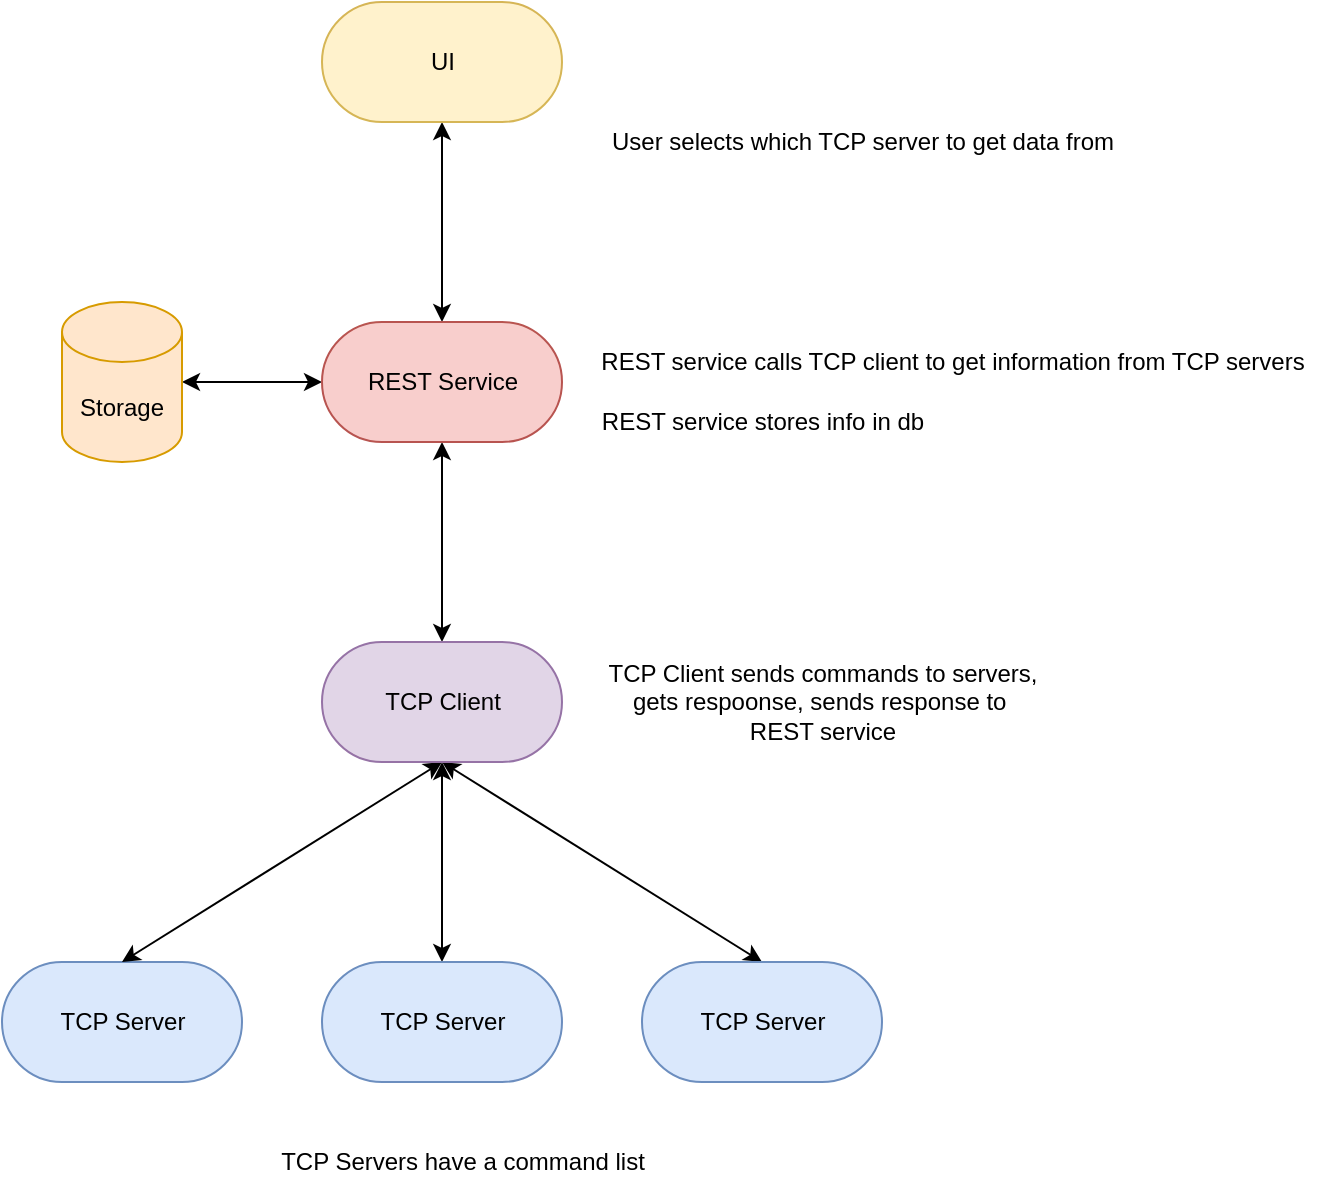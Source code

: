 <mxfile version="13.9.9" type="device"><diagram id="CnzuL7EMIbcyPun35FIp" name="Page-1"><mxGraphModel dx="1422" dy="832" grid="1" gridSize="10" guides="1" tooltips="1" connect="1" arrows="1" fold="1" page="1" pageScale="1" pageWidth="850" pageHeight="1100" math="0" shadow="0"><root><mxCell id="0"/><mxCell id="1" parent="0"/><mxCell id="WMzE0qLHHCJjGjz4CAH2-1" value="TCP Server" style="html=1;dashed=0;whitespace=wrap;shape=mxgraph.dfd.start;fillColor=#dae8fc;strokeColor=#6c8ebf;" vertex="1" parent="1"><mxGeometry x="120" y="550" width="120" height="60" as="geometry"/></mxCell><mxCell id="WMzE0qLHHCJjGjz4CAH2-7" style="edgeStyle=none;rounded=0;orthogonalLoop=1;jettySize=auto;html=1;exitX=0.5;exitY=0.5;exitDx=0;exitDy=-30;exitPerimeter=0;startArrow=classic;startFill=1;" edge="1" parent="1" source="WMzE0qLHHCJjGjz4CAH2-2"><mxGeometry relative="1" as="geometry"><mxPoint x="340" y="450" as="targetPoint"/></mxGeometry></mxCell><mxCell id="WMzE0qLHHCJjGjz4CAH2-2" value="TCP Server" style="html=1;dashed=0;whitespace=wrap;shape=mxgraph.dfd.start;fillColor=#dae8fc;strokeColor=#6c8ebf;" vertex="1" parent="1"><mxGeometry x="280" y="550" width="120" height="60" as="geometry"/></mxCell><mxCell id="WMzE0qLHHCJjGjz4CAH2-8" style="edgeStyle=none;rounded=0;orthogonalLoop=1;jettySize=auto;html=1;exitX=0.5;exitY=0.5;exitDx=0;exitDy=-30;exitPerimeter=0;entryX=0.5;entryY=0.5;entryDx=0;entryDy=30;entryPerimeter=0;startArrow=classic;startFill=1;" edge="1" parent="1" source="WMzE0qLHHCJjGjz4CAH2-3" target="WMzE0qLHHCJjGjz4CAH2-4"><mxGeometry relative="1" as="geometry"/></mxCell><mxCell id="WMzE0qLHHCJjGjz4CAH2-3" value="TCP Server" style="html=1;dashed=0;whitespace=wrap;shape=mxgraph.dfd.start;fillColor=#dae8fc;strokeColor=#6c8ebf;" vertex="1" parent="1"><mxGeometry x="440" y="550" width="120" height="60" as="geometry"/></mxCell><mxCell id="WMzE0qLHHCJjGjz4CAH2-6" style="orthogonalLoop=1;jettySize=auto;html=1;entryX=0.5;entryY=0.5;entryDx=0;entryDy=-30;entryPerimeter=0;rounded=0;startArrow=classic;startFill=1;" edge="1" parent="1" target="WMzE0qLHHCJjGjz4CAH2-1"><mxGeometry relative="1" as="geometry"><mxPoint x="340" y="450" as="sourcePoint"/></mxGeometry></mxCell><mxCell id="WMzE0qLHHCJjGjz4CAH2-9" style="edgeStyle=none;rounded=0;orthogonalLoop=1;jettySize=auto;html=1;exitX=0.5;exitY=0.5;exitDx=0;exitDy=-30;exitPerimeter=0;entryX=0.5;entryY=0.5;entryDx=0;entryDy=30;entryPerimeter=0;startArrow=classic;startFill=1;" edge="1" parent="1" source="WMzE0qLHHCJjGjz4CAH2-4" target="WMzE0qLHHCJjGjz4CAH2-5"><mxGeometry relative="1" as="geometry"/></mxCell><mxCell id="WMzE0qLHHCJjGjz4CAH2-4" value="TCP Client" style="html=1;dashed=0;whitespace=wrap;shape=mxgraph.dfd.start;fillColor=#e1d5e7;strokeColor=#9673a6;" vertex="1" parent="1"><mxGeometry x="280" y="390" width="120" height="60" as="geometry"/></mxCell><mxCell id="WMzE0qLHHCJjGjz4CAH2-11" style="edgeStyle=none;rounded=0;orthogonalLoop=1;jettySize=auto;html=1;exitX=0.5;exitY=0.5;exitDx=0;exitDy=-30;exitPerimeter=0;entryX=0.5;entryY=0.5;entryDx=0;entryDy=30;entryPerimeter=0;startArrow=classic;startFill=1;" edge="1" parent="1" source="WMzE0qLHHCJjGjz4CAH2-5" target="WMzE0qLHHCJjGjz4CAH2-10"><mxGeometry relative="1" as="geometry"/></mxCell><mxCell id="WMzE0qLHHCJjGjz4CAH2-17" style="edgeStyle=none;rounded=0;orthogonalLoop=1;jettySize=auto;html=1;exitX=0;exitY=0.5;exitDx=0;exitDy=0;exitPerimeter=0;startArrow=classic;startFill=1;" edge="1" parent="1" source="WMzE0qLHHCJjGjz4CAH2-5" target="WMzE0qLHHCJjGjz4CAH2-16"><mxGeometry relative="1" as="geometry"/></mxCell><mxCell id="WMzE0qLHHCJjGjz4CAH2-5" value="REST Service" style="html=1;dashed=0;whitespace=wrap;shape=mxgraph.dfd.start;fillColor=#f8cecc;strokeColor=#b85450;" vertex="1" parent="1"><mxGeometry x="280" y="230" width="120" height="60" as="geometry"/></mxCell><mxCell id="WMzE0qLHHCJjGjz4CAH2-10" value="UI" style="html=1;dashed=0;whitespace=wrap;shape=mxgraph.dfd.start;fillColor=#fff2cc;strokeColor=#d6b656;" vertex="1" parent="1"><mxGeometry x="280" y="70" width="120" height="60" as="geometry"/></mxCell><mxCell id="WMzE0qLHHCJjGjz4CAH2-12" value="TCP Servers have a command list" style="text;html=1;align=center;verticalAlign=middle;resizable=0;points=[];autosize=1;" vertex="1" parent="1"><mxGeometry x="250" y="640" width="200" height="20" as="geometry"/></mxCell><mxCell id="WMzE0qLHHCJjGjz4CAH2-13" value="TCP Client sends commands to servers, &lt;br&gt;gets respoonse, sends response to&amp;nbsp;&lt;br&gt;REST service" style="text;html=1;align=center;verticalAlign=middle;resizable=0;points=[];autosize=1;" vertex="1" parent="1"><mxGeometry x="415" y="395" width="230" height="50" as="geometry"/></mxCell><mxCell id="WMzE0qLHHCJjGjz4CAH2-14" value="REST service calls TCP client to get information from TCP servers" style="text;html=1;align=center;verticalAlign=middle;resizable=0;points=[];autosize=1;" vertex="1" parent="1"><mxGeometry x="410" y="240" width="370" height="20" as="geometry"/></mxCell><mxCell id="WMzE0qLHHCJjGjz4CAH2-15" value="User selects which TCP server to get data from" style="text;html=1;align=center;verticalAlign=middle;resizable=0;points=[];autosize=1;" vertex="1" parent="1"><mxGeometry x="415" y="130" width="270" height="20" as="geometry"/></mxCell><mxCell id="WMzE0qLHHCJjGjz4CAH2-16" value="Storage" style="shape=cylinder3;whiteSpace=wrap;html=1;boundedLbl=1;backgroundOutline=1;size=15;fillColor=#ffe6cc;strokeColor=#d79b00;" vertex="1" parent="1"><mxGeometry x="150" y="220" width="60" height="80" as="geometry"/></mxCell><mxCell id="WMzE0qLHHCJjGjz4CAH2-18" value="REST service stores info in db" style="text;html=1;align=center;verticalAlign=middle;resizable=0;points=[];autosize=1;" vertex="1" parent="1"><mxGeometry x="410" y="270" width="180" height="20" as="geometry"/></mxCell></root></mxGraphModel></diagram></mxfile>